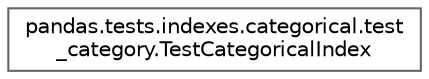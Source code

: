 digraph "Graphical Class Hierarchy"
{
 // LATEX_PDF_SIZE
  bgcolor="transparent";
  edge [fontname=Helvetica,fontsize=10,labelfontname=Helvetica,labelfontsize=10];
  node [fontname=Helvetica,fontsize=10,shape=box,height=0.2,width=0.4];
  rankdir="LR";
  Node0 [id="Node000000",label="pandas.tests.indexes.categorical.test\l_category.TestCategoricalIndex",height=0.2,width=0.4,color="grey40", fillcolor="white", style="filled",URL="$dd/d65/classpandas_1_1tests_1_1indexes_1_1categorical_1_1test__category_1_1TestCategoricalIndex.html",tooltip=" "];
}

